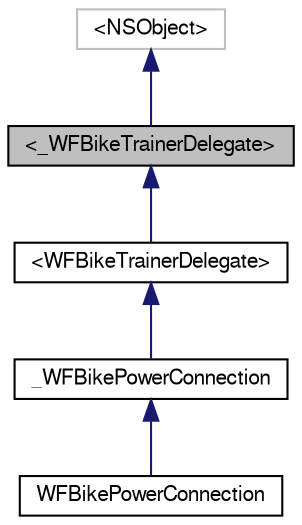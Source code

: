 digraph "&lt;_WFBikeTrainerDelegate&gt;"
{
  edge [fontname="FreeSans",fontsize="10",labelfontname="FreeSans",labelfontsize="10"];
  node [fontname="FreeSans",fontsize="10",shape=record];
  Node1 [label="\<_WFBikeTrainerDelegate\>",height=0.2,width=0.4,color="black", fillcolor="grey75", style="filled", fontcolor="black"];
  Node2 -> Node1 [dir="back",color="midnightblue",fontsize="10",style="solid",fontname="FreeSans"];
  Node2 [label="\<NSObject\>",height=0.2,width=0.4,color="grey75", fillcolor="white", style="filled"];
  Node1 -> Node3 [dir="back",color="midnightblue",fontsize="10",style="solid",fontname="FreeSans"];
  Node3 [label="\<WFBikeTrainerDelegate\>",height=0.2,width=0.4,color="black", fillcolor="white", style="filled",URL="$protocol_w_f_bike_trainer_delegate-p.html",tooltip="Provides the interface for callback methods used by the WFBikePowerConnection. "];
  Node3 -> Node4 [dir="back",color="midnightblue",fontsize="10",style="solid",fontname="FreeSans"];
  Node4 [label="_WFBikePowerConnection",height=0.2,width=0.4,color="black", fillcolor="white", style="filled",URL="$interface___w_f_bike_power_connection.html"];
  Node4 -> Node5 [dir="back",color="midnightblue",fontsize="10",style="solid",fontname="FreeSans"];
  Node5 [label="WFBikePowerConnection",height=0.2,width=0.4,color="black", fillcolor="white", style="filled",URL="$interface_w_f_bike_power_connection.html",tooltip="Represents a connection to an ANT+ Bike Power sensor. "];
}
